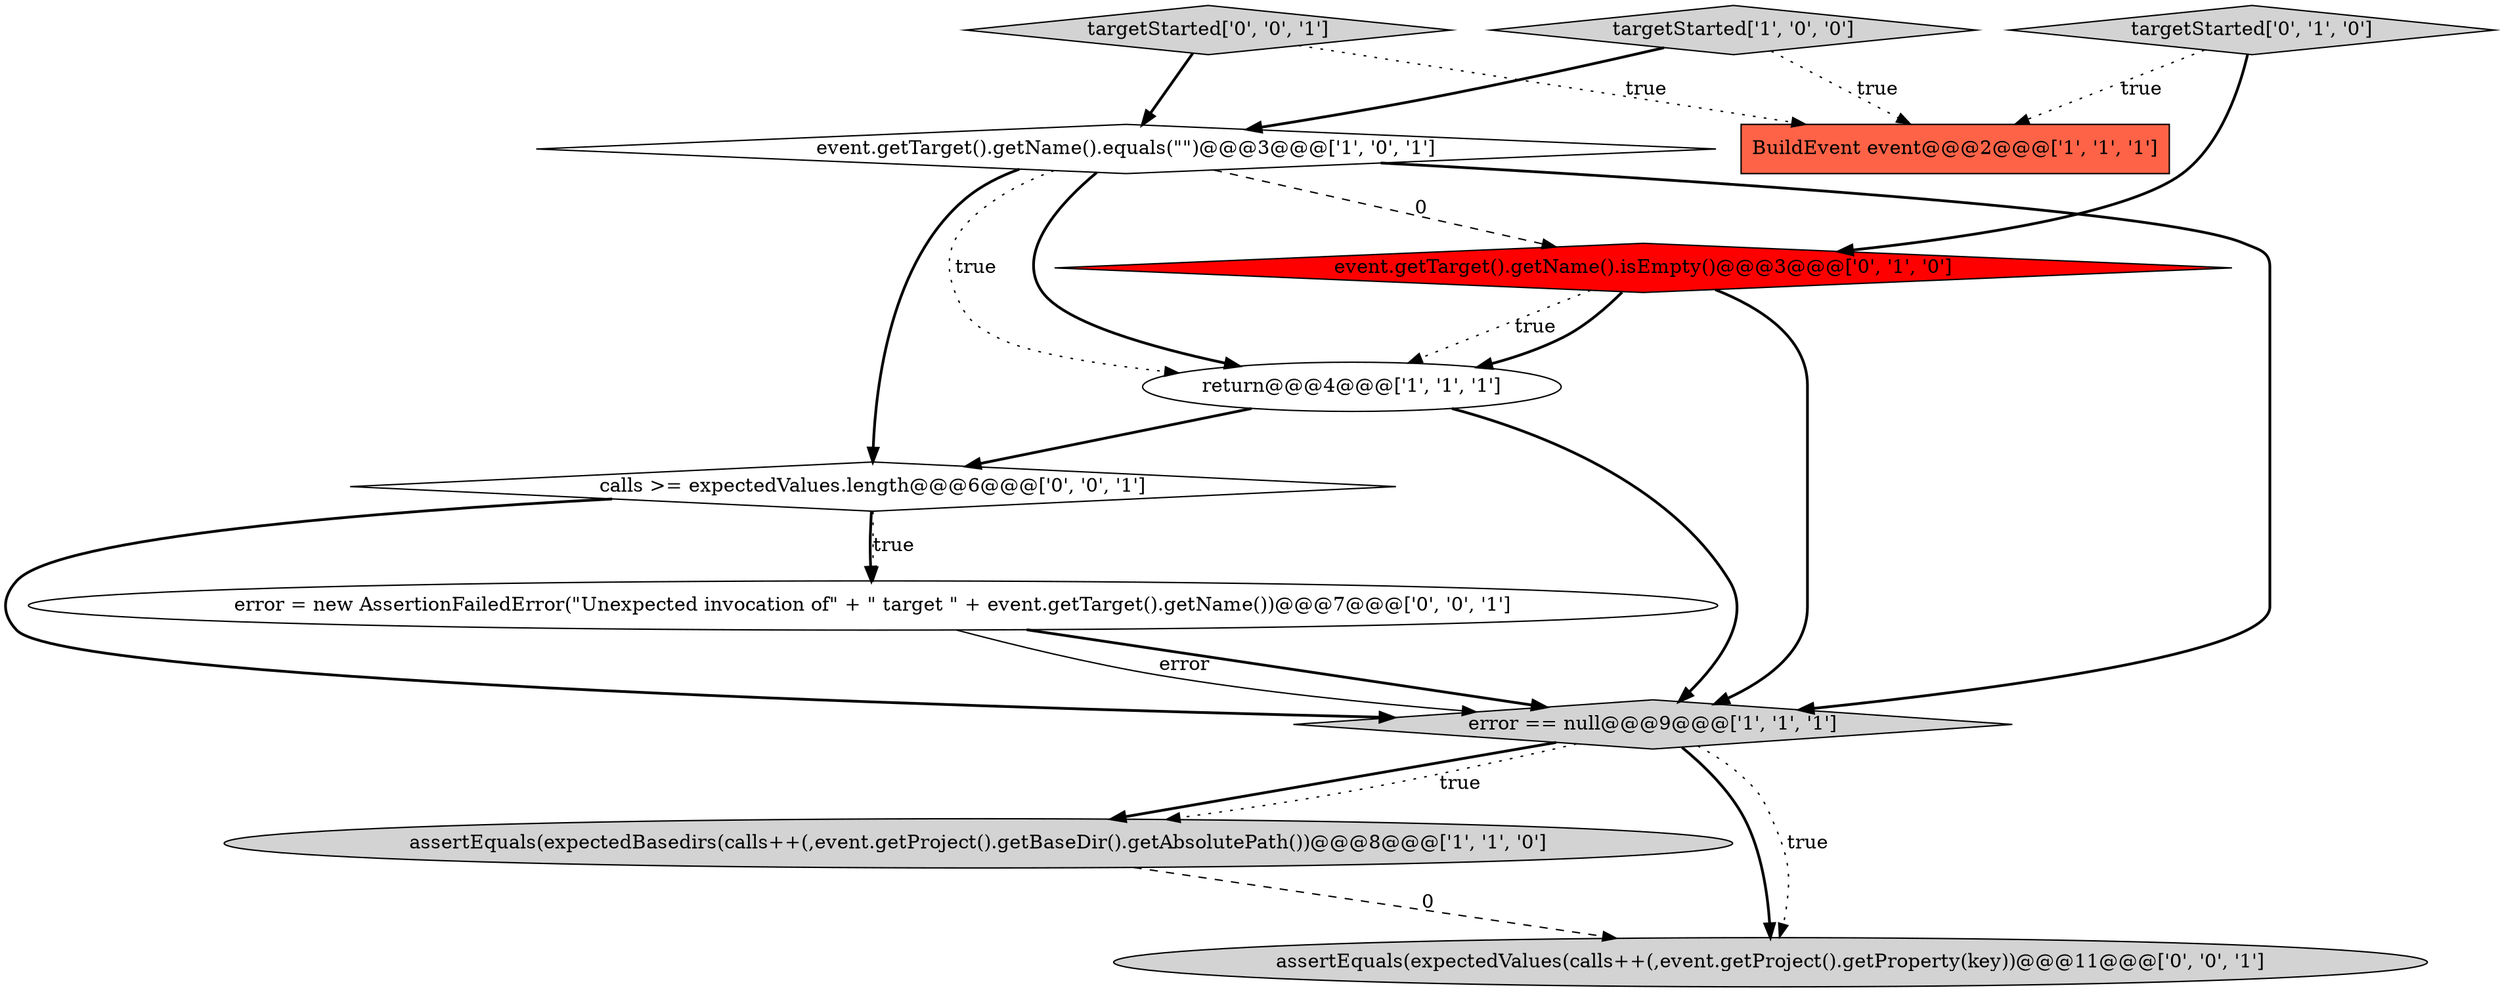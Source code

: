 digraph {
10 [style = filled, label = "calls >= expectedValues.length@@@6@@@['0', '0', '1']", fillcolor = white, shape = diamond image = "AAA0AAABBB3BBB"];
3 [style = filled, label = "targetStarted['1', '0', '0']", fillcolor = lightgray, shape = diamond image = "AAA0AAABBB1BBB"];
7 [style = filled, label = "event.getTarget().getName().isEmpty()@@@3@@@['0', '1', '0']", fillcolor = red, shape = diamond image = "AAA1AAABBB2BBB"];
2 [style = filled, label = "assertEquals(expectedBasedirs(calls++(,event.getProject().getBaseDir().getAbsolutePath())@@@8@@@['1', '1', '0']", fillcolor = lightgray, shape = ellipse image = "AAA0AAABBB1BBB"];
11 [style = filled, label = "error = new AssertionFailedError(\"Unexpected invocation of\" + \" target \" + event.getTarget().getName())@@@7@@@['0', '0', '1']", fillcolor = white, shape = ellipse image = "AAA0AAABBB3BBB"];
1 [style = filled, label = "error == null@@@9@@@['1', '1', '1']", fillcolor = lightgray, shape = diamond image = "AAA0AAABBB1BBB"];
6 [style = filled, label = "targetStarted['0', '1', '0']", fillcolor = lightgray, shape = diamond image = "AAA0AAABBB2BBB"];
4 [style = filled, label = "BuildEvent event@@@2@@@['1', '1', '1']", fillcolor = tomato, shape = box image = "AAA0AAABBB1BBB"];
0 [style = filled, label = "event.getTarget().getName().equals(\"\")@@@3@@@['1', '0', '1']", fillcolor = white, shape = diamond image = "AAA0AAABBB1BBB"];
8 [style = filled, label = "targetStarted['0', '0', '1']", fillcolor = lightgray, shape = diamond image = "AAA0AAABBB3BBB"];
9 [style = filled, label = "assertEquals(expectedValues(calls++(,event.getProject().getProperty(key))@@@11@@@['0', '0', '1']", fillcolor = lightgray, shape = ellipse image = "AAA0AAABBB3BBB"];
5 [style = filled, label = "return@@@4@@@['1', '1', '1']", fillcolor = white, shape = ellipse image = "AAA0AAABBB1BBB"];
5->10 [style = bold, label=""];
7->1 [style = bold, label=""];
0->5 [style = dotted, label="true"];
11->1 [style = bold, label=""];
3->4 [style = dotted, label="true"];
8->4 [style = dotted, label="true"];
3->0 [style = bold, label=""];
1->9 [style = bold, label=""];
7->5 [style = dotted, label="true"];
8->0 [style = bold, label=""];
5->1 [style = bold, label=""];
7->5 [style = bold, label=""];
0->10 [style = bold, label=""];
6->4 [style = dotted, label="true"];
10->11 [style = dotted, label="true"];
2->9 [style = dashed, label="0"];
0->1 [style = bold, label=""];
1->9 [style = dotted, label="true"];
1->2 [style = bold, label=""];
1->2 [style = dotted, label="true"];
6->7 [style = bold, label=""];
10->1 [style = bold, label=""];
11->1 [style = solid, label="error"];
0->7 [style = dashed, label="0"];
0->5 [style = bold, label=""];
10->11 [style = bold, label=""];
}
